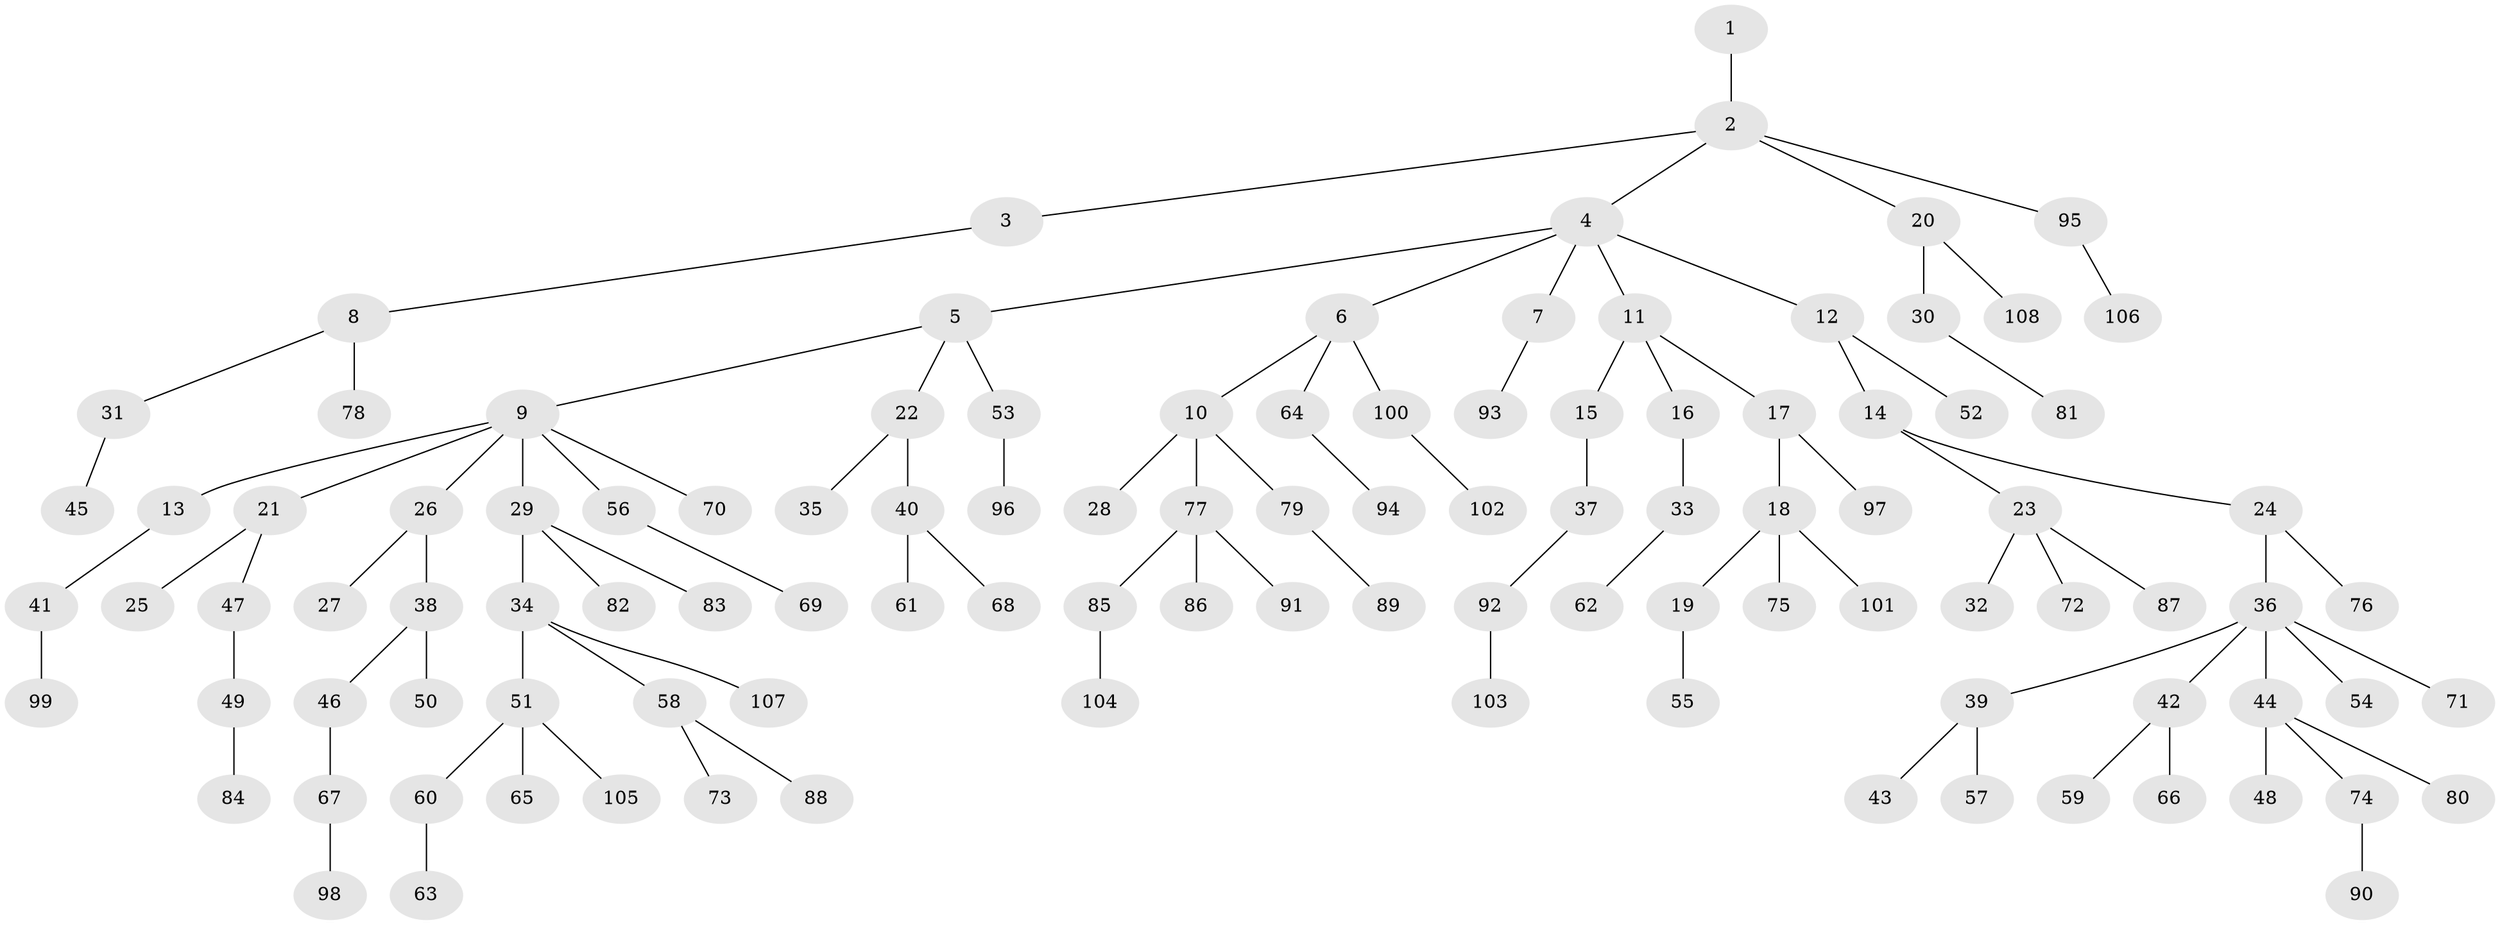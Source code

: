 // coarse degree distribution, {4: 0.05333333333333334, 3: 0.09333333333333334, 8: 0.013333333333333334, 5: 0.013333333333333334, 1: 0.5866666666666667, 7: 0.02666666666666667, 6: 0.02666666666666667, 2: 0.18666666666666668}
// Generated by graph-tools (version 1.1) at 2025/24/03/03/25 07:24:06]
// undirected, 108 vertices, 107 edges
graph export_dot {
graph [start="1"]
  node [color=gray90,style=filled];
  1;
  2;
  3;
  4;
  5;
  6;
  7;
  8;
  9;
  10;
  11;
  12;
  13;
  14;
  15;
  16;
  17;
  18;
  19;
  20;
  21;
  22;
  23;
  24;
  25;
  26;
  27;
  28;
  29;
  30;
  31;
  32;
  33;
  34;
  35;
  36;
  37;
  38;
  39;
  40;
  41;
  42;
  43;
  44;
  45;
  46;
  47;
  48;
  49;
  50;
  51;
  52;
  53;
  54;
  55;
  56;
  57;
  58;
  59;
  60;
  61;
  62;
  63;
  64;
  65;
  66;
  67;
  68;
  69;
  70;
  71;
  72;
  73;
  74;
  75;
  76;
  77;
  78;
  79;
  80;
  81;
  82;
  83;
  84;
  85;
  86;
  87;
  88;
  89;
  90;
  91;
  92;
  93;
  94;
  95;
  96;
  97;
  98;
  99;
  100;
  101;
  102;
  103;
  104;
  105;
  106;
  107;
  108;
  1 -- 2;
  2 -- 3;
  2 -- 4;
  2 -- 20;
  2 -- 95;
  3 -- 8;
  4 -- 5;
  4 -- 6;
  4 -- 7;
  4 -- 11;
  4 -- 12;
  5 -- 9;
  5 -- 22;
  5 -- 53;
  6 -- 10;
  6 -- 64;
  6 -- 100;
  7 -- 93;
  8 -- 31;
  8 -- 78;
  9 -- 13;
  9 -- 21;
  9 -- 26;
  9 -- 29;
  9 -- 56;
  9 -- 70;
  10 -- 28;
  10 -- 77;
  10 -- 79;
  11 -- 15;
  11 -- 16;
  11 -- 17;
  12 -- 14;
  12 -- 52;
  13 -- 41;
  14 -- 23;
  14 -- 24;
  15 -- 37;
  16 -- 33;
  17 -- 18;
  17 -- 97;
  18 -- 19;
  18 -- 75;
  18 -- 101;
  19 -- 55;
  20 -- 30;
  20 -- 108;
  21 -- 25;
  21 -- 47;
  22 -- 35;
  22 -- 40;
  23 -- 32;
  23 -- 72;
  23 -- 87;
  24 -- 36;
  24 -- 76;
  26 -- 27;
  26 -- 38;
  29 -- 34;
  29 -- 82;
  29 -- 83;
  30 -- 81;
  31 -- 45;
  33 -- 62;
  34 -- 51;
  34 -- 58;
  34 -- 107;
  36 -- 39;
  36 -- 42;
  36 -- 44;
  36 -- 54;
  36 -- 71;
  37 -- 92;
  38 -- 46;
  38 -- 50;
  39 -- 43;
  39 -- 57;
  40 -- 61;
  40 -- 68;
  41 -- 99;
  42 -- 59;
  42 -- 66;
  44 -- 48;
  44 -- 74;
  44 -- 80;
  46 -- 67;
  47 -- 49;
  49 -- 84;
  51 -- 60;
  51 -- 65;
  51 -- 105;
  53 -- 96;
  56 -- 69;
  58 -- 73;
  58 -- 88;
  60 -- 63;
  64 -- 94;
  67 -- 98;
  74 -- 90;
  77 -- 85;
  77 -- 86;
  77 -- 91;
  79 -- 89;
  85 -- 104;
  92 -- 103;
  95 -- 106;
  100 -- 102;
}
